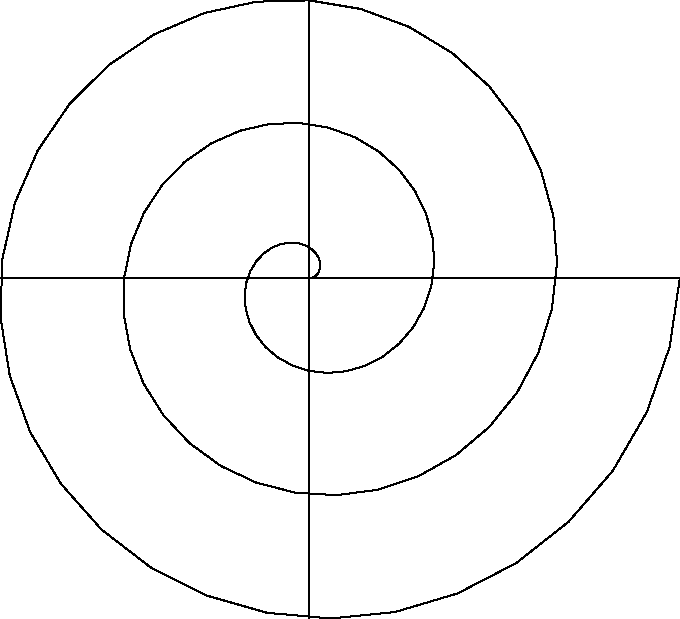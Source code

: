 size(12cm,12cm);
import contour;
import graph;
xaxis();
yaxis();

real x(real t) {return t*cos(t);}
real y(real t) {return t*sin(t);}

draw(graph(x,y,0,6*pi));



